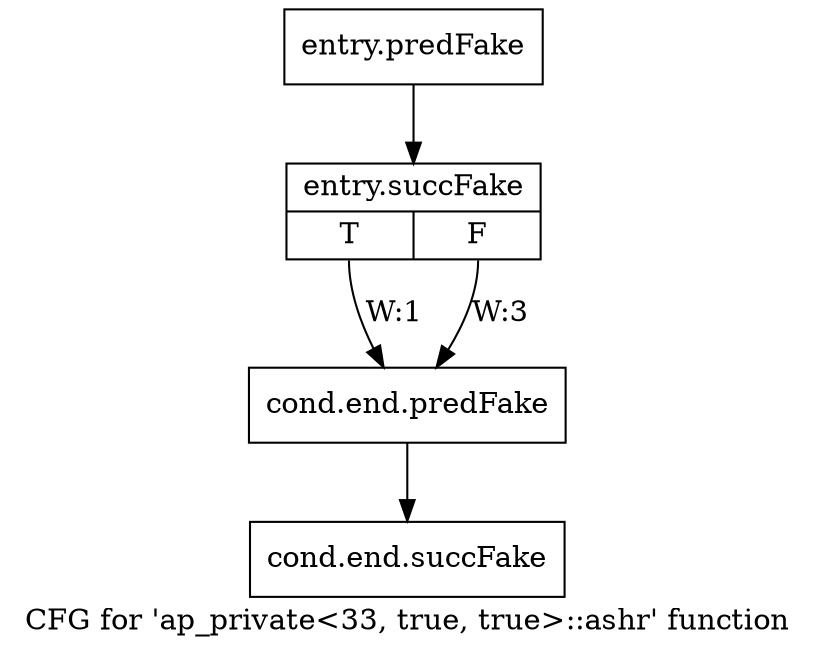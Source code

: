 digraph "CFG for 'ap_private\<33, true, true\>::ashr' function" {
	label="CFG for 'ap_private\<33, true, true\>::ashr' function";

	Node0x5a08f00 [shape=record,filename="",linenumber="",label="{entry.predFake}"];
	Node0x5a08f00 -> Node0x5ae1140[ callList="" memoryops="" filename="/home/omerfaruk/tools/Xilinx/Vitis_HLS/2023.2/include/etc/ap_private.h" execusionnum="2"];
	Node0x5ae1140 [shape=record,filename="/home/omerfaruk/tools/Xilinx/Vitis_HLS/2023.2/include/etc/ap_private.h",linenumber="1832",label="{entry.succFake|{<s0>T|<s1>F}}"];
	Node0x5ae1140:s0 -> Node0x5a09280[label="W:1" callList="" memoryops="" filename="/home/omerfaruk/tools/Xilinx/Vitis_HLS/2023.2/include/etc/ap_private.h" execusionnum="0"];
	Node0x5ae1140:s1 -> Node0x5a09280[label="W:3" callList="" memoryops="" filename="/home/omerfaruk/tools/Xilinx/Vitis_HLS/2023.2/include/etc/ap_private.h" execusionnum="2"];
	Node0x5a09280 [shape=record,filename="/home/omerfaruk/tools/Xilinx/Vitis_HLS/2023.2/include/etc/ap_private.h",linenumber="1832",label="{cond.end.predFake}"];
	Node0x5a09280 -> Node0x5ae0ce0[ callList="" memoryops="" filename="/home/omerfaruk/tools/Xilinx/Vitis_HLS/2023.2/include/etc/ap_private.h" execusionnum="2"];
	Node0x5ae0ce0 [shape=record,filename="/home/omerfaruk/tools/Xilinx/Vitis_HLS/2023.2/include/etc/ap_private.h",linenumber="1832",label="{cond.end.succFake}"];
}
